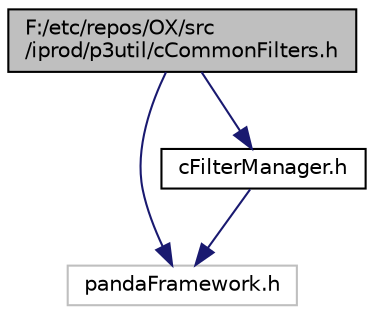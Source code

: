 digraph "F:/etc/repos/OX/src/iprod/p3util/cCommonFilters.h"
{
  edge [fontname="Helvetica",fontsize="10",labelfontname="Helvetica",labelfontsize="10"];
  node [fontname="Helvetica",fontsize="10",shape=record];
  Node1 [label="F:/etc/repos/OX/src\l/iprod/p3util/cCommonFilters.h",height=0.2,width=0.4,color="black", fillcolor="grey75", style="filled" fontcolor="black"];
  Node1 -> Node2 [color="midnightblue",fontsize="10",style="solid",fontname="Helvetica"];
  Node2 [label="pandaFramework.h",height=0.2,width=0.4,color="grey75", fillcolor="white", style="filled"];
  Node1 -> Node3 [color="midnightblue",fontsize="10",style="solid",fontname="Helvetica"];
  Node3 [label="cFilterManager.h",height=0.2,width=0.4,color="black", fillcolor="white", style="filled",URL="$c_filter_manager_8h.html"];
  Node3 -> Node2 [color="midnightblue",fontsize="10",style="solid",fontname="Helvetica"];
}
